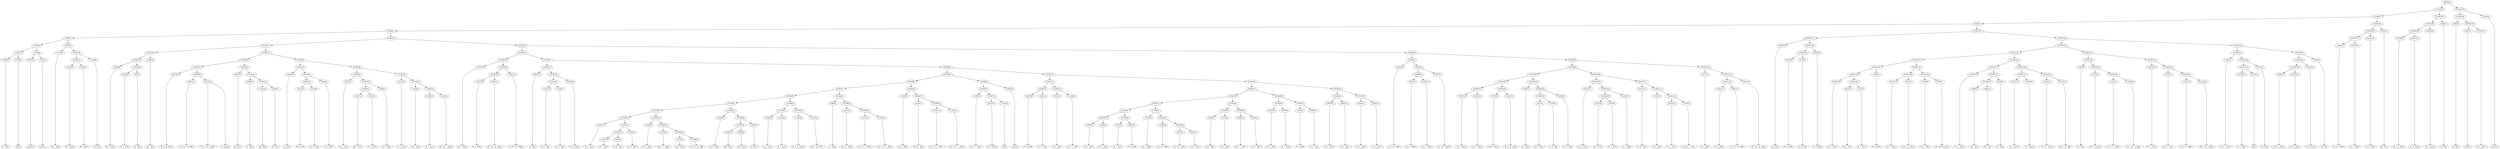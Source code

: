 digraph sample{
"L3894(0)"->"[E  F](0)"
"L3464(0)"->"[E](0)"
"L5538(7)"->"L3894(0)"
"L5538(7)"->"L3464(0)"
"L5007(0)"->"[rest](0)"
"L5007(1)"->"[rest](1)"
"L5538(8)"->"L5007(0)"
"L5538(8)"->"L5007(1)"
"L5538(6)"->"L5538(7)"
"L5538(6)"->"L5538(8)"
"L-2310(0)"->"[E  F  A](0)"
"L3338(0)"->"[D  F  A](0)"
"L3338(1)"->"[D  F  A](1)"
"L5538(11)"->"L3338(0)"
"L5538(11)"->"L3338(1)"
"L4294(0)"->"[D  E](0)"
"L5538(10)"->"L5538(11)"
"L5538(10)"->"L4294(0)"
"L5538(9)"->"L-2310(0)"
"L5538(9)"->"L5538(10)"
"L5538(5)"->"L5538(6)"
"L5538(5)"->"L5538(9)"
"L3429(0)"->"[D  E  A](0)"
"L2525(0)"->"[C  E  A](0)"
"L93(0)"->"[E  A](0)"
"L5538(16)"->"L2525(0)"
"L5538(16)"->"L93(0)"
"L5538(15)"->"L3429(0)"
"L5538(15)"->"L5538(16)"
"L4360(0)"->"[Dis  E](0)"
"L5538(14)"->"L5538(15)"
"L5538(14)"->"L4360(0)"
"L4270(0)"->"[D  E  Gis  B](0)"
"L4881(0)"->"[C  D  E  Gis  B](0)"
"L5434(0)"->"[D  E  Gis  A  B](0)"
"L5434(0)"->"[F  Gis](0)"
"L5538(20)"->"L4881(0)"
"L5538(20)"->"L5434(0)"
"L5538(19)"->"L4270(0)"
"L5538(19)"->"L5538(20)"
"L4294(1)"->"[D  E](1)"
"L2588(0)"->"[C  B](0)"
"L-2252(0)"->"[Ais  B](0)"
"L4294(2)"->"[D  E](2)"
"L5538(23)"->"L-2252(0)"
"L5538(23)"->"L4294(2)"
"L5538(22)"->"L2588(0)"
"L5538(22)"->"L5538(23)"
"L5538(21)"->"L4294(1)"
"L5538(21)"->"L5538(22)"
"L5538(18)"->"L5538(19)"
"L5538(18)"->"L5538(21)"
"L3964(0)"->"[C  A](0)"
"L5217(0)"->"[D  E  F](0)"
"L5136(0)"->"[C  D  E](0)"
"L5538(27)"->"L5217(0)"
"L5538(27)"->"L5136(0)"
"L2854(0)"->"[C  D  B](0)"
"L5538(26)"->"L5538(27)"
"L5538(26)"->"L2854(0)"
"L5538(25)"->"L3964(0)"
"L5538(25)"->"L5538(26)"
"L2525(1)"->"[C  E  A](1)"
"L5217(1)"->"[D  E  F](1)"
"L5136(1)"->"[C  D  E](1)"
"L5538(31)"->"L5217(1)"
"L5538(31)"->"L5136(1)"
"L2854(1)"->"[C  D  B](1)"
"L5538(30)"->"L5538(31)"
"L5538(30)"->"L2854(1)"
"L5538(29)"->"L2525(1)"
"L5538(29)"->"L5538(30)"
"L2525(2)"->"[C  E  A](2)"
"L3338(2)"->"[D  F  A](2)"
"L2525(3)"->"[C  E  A](3)"
"L4193(0)"->"[C  Dis  F  A](0)"
"L5538(34)"->"L2525(3)"
"L5538(34)"->"L4193(0)"
"L5538(33)"->"L3338(2)"
"L5538(33)"->"L5538(34)"
"L5538(32)"->"L2525(2)"
"L5538(32)"->"L5538(33)"
"L5538(28)"->"L5538(29)"
"L5538(28)"->"L5538(32)"
"L5538(24)"->"L5538(25)"
"L5538(24)"->"L5538(28)"
"L5538(17)"->"L5538(18)"
"L5538(17)"->"L5538(24)"
"L5538(13)"->"L5538(14)"
"L5538(13)"->"L5538(17)"
"L5133(0)"->"[E  A  B](0)"
"L5027(0)"->"[C  A  B](0)"
"L4881(1)"->"[C  D  E  Gis  B](1)"
"L5538(39)"->"L5027(0)"
"L5538(39)"->"L4881(1)"
"L4881(2)"->"[C  D  E  Gis  B](2)"
"L5538(38)"->"L5538(39)"
"L5538(38)"->"L4881(2)"
"L5538(37)"->"L5133(0)"
"L5538(37)"->"L5538(38)"
"L3964(1)"->"[C  A](1)"
"L5217(2)"->"[D  E  F](2)"
"L5136(2)"->"[C  D  E](2)"
"L5538(43)"->"L5217(2)"
"L5538(43)"->"L5136(2)"
"L2854(2)"->"[C  D  B](2)"
"L5538(42)"->"L5538(43)"
"L5538(42)"->"L2854(2)"
"L5538(41)"->"L3964(1)"
"L5538(41)"->"L5538(42)"
"L2525(4)"->"[C  E  A](4)"
"L5217(3)"->"[D  E  F](3)"
"L5136(3)"->"[C  D  E](3)"
"L5538(53)"->"L5217(3)"
"L5538(53)"->"L5136(3)"
"L2854(3)"->"[C  D  B](3)"
"L5538(52)"->"L5538(53)"
"L5538(52)"->"L2854(3)"
"L5538(51)"->"L2525(4)"
"L5538(51)"->"L5538(52)"
"L2525(5)"->"[C  E  A](5)"
"L3616(0)"->"[Cis  E  G  A](0)"
"L3338(3)"->"[D  F  A](3)"
"L1958(0)"->"[C  Dis  Fis  A](0)"
"L5538(56)"->"L3338(3)"
"L5538(56)"->"L1958(0)"
"L5538(55)"->"L3616(0)"
"L5538(55)"->"L5538(56)"
"L5538(54)"->"L2525(5)"
"L5538(54)"->"L5538(55)"
"L5538(50)"->"L5538(51)"
"L5538(50)"->"L5538(54)"
"L2525(6)"->"[C  E  A](6)"
"L4360(1)"->"[Dis  E](1)"
"L4694(0)"->"[Gis  A](0)"
"L5538(59)"->"L4360(1)"
"L5538(59)"->"L4694(0)"
"L2588(1)"->"[C  B](1)"
"L5538(58)"->"L5538(59)"
"L5538(58)"->"L2588(1)"
"L5538(57)"->"L2525(6)"
"L5538(57)"->"L5538(58)"
"L5538(49)"->"L5538(50)"
"L5538(49)"->"L5538(57)"
"L2525(7)"->"[C  E  A](7)"
"L2525(8)"->"[C  E  A](8)"
"L5538(61)"->"L2525(7)"
"L5538(61)"->"L2525(8)"
"L-2369(0)"->"[C  D  E  Gis](0)"
"L4270(1)"->"[D  E  Gis  B](1)"
"L5538(62)"->"L-2369(0)"
"L5538(62)"->"L4270(1)"
"L5538(60)"->"L5538(61)"
"L5538(60)"->"L5538(62)"
"L5538(48)"->"L5538(49)"
"L5538(48)"->"L5538(60)"
"L3964(2)"->"[C  A](2)"
"L2472(0)"->"[D  E  F  A](0)"
"L-2427(0)"->"[C  D  F  A  B](0)"
"L-2426(0)"->"[D  F  Gis  A  B](0)"
"L5538(65)"->"L-2427(0)"
"L5538(65)"->"L-2426(0)"
"L5538(64)"->"L2472(0)"
"L5538(64)"->"L5538(65)"
"L5538(63)"->"L3964(2)"
"L5538(63)"->"L5538(64)"
"L5538(47)"->"L5538(48)"
"L5538(47)"->"L5538(63)"
"L2525(9)"->"[C  E  A](9)"
"L2472(1)"->"[D  E  F  A](1)"
"L-2427(1)"->"[C  D  F  A  B](1)"
"L-2426(1)"->"[D  F  Gis  A  B](1)"
"L5538(68)"->"L-2427(1)"
"L5538(68)"->"L-2426(1)"
"L5538(67)"->"L2472(1)"
"L5538(67)"->"L5538(68)"
"L5538(66)"->"L2525(9)"
"L5538(66)"->"L5538(67)"
"L5538(46)"->"L5538(47)"
"L5538(46)"->"L5538(66)"
"L1690(0)"->"[C  E  A  B](0)"
"L2525(10)"->"[C  E  A](10)"
"L3319(0)"->"[A](0)"
"L5538(71)"->"L2525(10)"
"L5538(71)"->"L3319(0)"
"L5538(70)"->"L1690(0)"
"L5538(70)"->"L5538(71)"
"L5007(2)"->"[rest](2)"
"L5538(69)"->"L5538(70)"
"L5538(69)"->"L5007(2)"
"L5538(45)"->"L5538(46)"
"L5538(45)"->"L5538(69)"
"L2855(0)"->"[C  E  G](0)"
"L2855(1)"->"[C  E  G](1)"
"L5538(74)"->"L2855(0)"
"L5538(74)"->"L2855(1)"
"L2855(2)"->"[C  E  G](2)"
"L-2360(0)"->"[C  E  G  A](0)"
"L5538(75)"->"L2855(2)"
"L5538(75)"->"L-2360(0)"
"L5538(73)"->"L5538(74)"
"L5538(73)"->"L5538(75)"
"L2855(3)"->"[C  E  G](3)"
"L2855(4)"->"[C  E  G](4)"
"L5538(81)"->"L2855(3)"
"L5538(81)"->"L2855(4)"
"L2855(5)"->"[C  E  G](5)"
"L2855(6)"->"[C  E  G](6)"
"L5538(82)"->"L2855(5)"
"L5538(82)"->"L2855(6)"
"L5538(80)"->"L5538(81)"
"L5538(80)"->"L5538(82)"
"L2740(0)"->"[D  G  B](0)"
"L3885(0)"->"[D  F  G  B](0)"
"L4675(0)"->"[C  E  F  G](0)"
"L2855(7)"->"[C  E  G](7)"
"L5538(85)"->"L4675(0)"
"L5538(85)"->"L2855(7)"
"L5538(84)"->"L3885(0)"
"L5538(84)"->"L5538(85)"
"L5538(83)"->"L2740(0)"
"L5538(83)"->"L5538(84)"
"L5538(79)"->"L5538(80)"
"L5538(79)"->"L5538(83)"
"L2740(1)"->"[D  G  B](1)"
"L2740(2)"->"[D  G  B](2)"
"L5538(87)"->"L2740(1)"
"L5538(87)"->"L2740(2)"
"L3885(1)"->"[D  F  G  B](1)"
"L2740(3)"->"[D  G  B](3)"
"L5538(88)"->"L3885(1)"
"L5538(88)"->"L2740(3)"
"L5538(86)"->"L5538(87)"
"L5538(86)"->"L5538(88)"
"L5538(78)"->"L5538(79)"
"L5538(78)"->"L5538(86)"
"L2855(8)"->"[C  E  G](8)"
"L2855(9)"->"[C  E  G](9)"
"L5538(90)"->"L2855(8)"
"L5538(90)"->"L2855(9)"
"L4804(0)"->"[C  F  A](0)"
"L4804(1)"->"[C  F  A](1)"
"L5538(91)"->"L4804(0)"
"L5538(91)"->"L4804(1)"
"L5538(89)"->"L5538(90)"
"L5538(89)"->"L5538(91)"
"L5538(77)"->"L5538(78)"
"L5538(77)"->"L5538(89)"
"L2855(10)"->"[C  E  G](10)"
"L2855(11)"->"[C  E  G](11)"
"L5538(93)"->"L2855(10)"
"L5538(93)"->"L2855(11)"
"L2855(12)"->"[C  E  G](12)"
"L2855(13)"->"[C  E  G](13)"
"L5538(94)"->"L2855(12)"
"L5538(94)"->"L2855(13)"
"L5538(92)"->"L5538(93)"
"L5538(92)"->"L5538(94)"
"L5538(76)"->"L5538(77)"
"L5538(76)"->"L5538(92)"
"L5538(72)"->"L5538(73)"
"L5538(72)"->"L5538(76)"
"L5538(44)"->"L5538(45)"
"L5538(44)"->"L5538(72)"
"L5538(40)"->"L5538(41)"
"L5538(40)"->"L5538(44)"
"L5538(36)"->"L5538(37)"
"L5538(36)"->"L5538(40)"
"L5322(0)"->"[C  F  Gis  B](0)"
"L1801(0)"->"[C  F  Gis](0)"
"L1801(1)"->"[C  F  Gis](1)"
"L5538(96)"->"L1801(0)"
"L5538(96)"->"L1801(1)"
"L1927(0)"->"[C  D  F  Gis](0)"
"L2633(0)"->"L5538(96)"
"L2633(0)"->"L1927(0)"
"L5384(0)"->"L5322(0)"
"L5384(0)"->"L2633(0)"
"L2855(14)"->"[C  E  G](14)"
"L2855(15)"->"[C  E  G](15)"
"L5538(101)"->"L2855(14)"
"L5538(101)"->"L2855(15)"
"L2734(0)"->"[E  Gis  B](0)"
"L3412(0)"->"[C  E  Gis  B](0)"
"L5538(102)"->"L2734(0)"
"L5538(102)"->"L3412(0)"
"L5538(100)"->"L5538(101)"
"L5538(100)"->"L5538(102)"
"L3964(3)"->"[C  A](3)"
"L5217(4)"->"[D  E  F](4)"
"L5136(4)"->"[C  D  E](4)"
"L5538(105)"->"L5217(4)"
"L5538(105)"->"L5136(4)"
"L2854(4)"->"[C  D  B](4)"
"L5538(104)"->"L5538(105)"
"L5538(104)"->"L2854(4)"
"L5538(103)"->"L3964(3)"
"L5538(103)"->"L5538(104)"
"L5538(99)"->"L5538(100)"
"L5538(99)"->"L5538(103)"
"L2525(11)"->"[C  E  A](11)"
"L5217(5)"->"[D  E  F](5)"
"L5136(5)"->"[C  D  E](5)"
"L5538(109)"->"L5217(5)"
"L5538(109)"->"L5136(5)"
"L2854(5)"->"[C  D  B](5)"
"L5538(108)"->"L5538(109)"
"L5538(108)"->"L2854(5)"
"L5538(107)"->"L2525(11)"
"L5538(107)"->"L5538(108)"
"L2525(12)"->"[C  E  A](12)"
"L3338(4)"->"[D  F  A](4)"
"L2525(13)"->"[C  E  A](13)"
"L4193(1)"->"[C  Dis  F  A](1)"
"L5538(112)"->"L2525(13)"
"L5538(112)"->"L4193(1)"
"L5538(111)"->"L3338(4)"
"L5538(111)"->"L5538(112)"
"L5538(110)"->"L2525(12)"
"L5538(110)"->"L5538(111)"
"L5538(106)"->"L5538(107)"
"L5538(106)"->"L5538(110)"
"L5538(98)"->"L5538(99)"
"L5538(98)"->"L5538(106)"
"L5133(1)"->"[E  A  B](1)"
"L5027(1)"->"[C  A  B](1)"
"L4881(3)"->"[C  D  E  Gis  B](3)"
"L5538(115)"->"L5027(1)"
"L5538(115)"->"L4881(3)"
"L4881(4)"->"[C  D  E  Gis  B](4)"
"L5538(114)"->"L5538(115)"
"L5538(114)"->"L4881(4)"
"L5538(113)"->"L5133(1)"
"L5538(113)"->"L5538(114)"
"L5538(97)"->"L5538(98)"
"L5538(97)"->"L5538(113)"
"L5538(95)"->"L5384(0)"
"L5538(95)"->"L5538(97)"
"L5538(35)"->"L5538(36)"
"L5538(35)"->"L5538(95)"
"L5538(12)"->"L5538(13)"
"L5538(12)"->"L5538(35)"
"L5538(4)"->"L5538(5)"
"L5538(4)"->"L5538(12)"
"L3964(4)"->"[C  A](4)"
"L5217(6)"->"[D  E  F](6)"
"L5136(6)"->"[C  D  E](6)"
"L5538(119)"->"L5217(6)"
"L5538(119)"->"L5136(6)"
"L2854(6)"->"[C  D  B](6)"
"L5538(118)"->"L5538(119)"
"L5538(118)"->"L2854(6)"
"L5538(117)"->"L3964(4)"
"L5538(117)"->"L5538(118)"
"L2525(14)"->"[C  E  A](14)"
"L5217(7)"->"[D  E  F](7)"
"L5136(7)"->"[C  D  E](7)"
"L5538(126)"->"L5217(7)"
"L5538(126)"->"L5136(7)"
"L5538(125)"->"L2525(14)"
"L5538(125)"->"L5538(126)"
"L2854(7)"->"[C  D  B](7)"
"L5538(124)"->"L5538(125)"
"L5538(124)"->"L2854(7)"
"L2525(15)"->"[C  E  A](15)"
"L3616(1)"->"[Cis  E  G  A](1)"
"L5538(128)"->"L2525(15)"
"L5538(128)"->"L3616(1)"
"L3338(5)"->"[D  F  A](5)"
"L1958(1)"->"[C  Dis  Fis  A](1)"
"L5538(129)"->"L3338(5)"
"L5538(129)"->"L1958(1)"
"L5538(127)"->"L5538(128)"
"L5538(127)"->"L5538(129)"
"L5538(123)"->"L5538(124)"
"L5538(123)"->"L5538(127)"
"L2525(16)"->"[C  E  A](16)"
"L4360(2)"->"[Dis  E](2)"
"L4694(1)"->"[Gis  A](1)"
"L5538(133)"->"L4360(2)"
"L5538(133)"->"L4694(1)"
"L2588(2)"->"[C  B](2)"
"L5538(132)"->"L5538(133)"
"L5538(132)"->"L2588(2)"
"L5538(131)"->"L2525(16)"
"L5538(131)"->"L5538(132)"
"L2525(17)"->"[C  E  A](17)"
"L2525(18)"->"[C  E  A](18)"
"L5538(135)"->"L2525(17)"
"L5538(135)"->"L2525(18)"
"L-2369(1)"->"[C  D  E  Gis](1)"
"L4270(2)"->"[D  E  Gis  B](2)"
"L5538(136)"->"L-2369(1)"
"L5538(136)"->"L4270(2)"
"L5538(134)"->"L5538(135)"
"L5538(134)"->"L5538(136)"
"L5538(130)"->"L5538(131)"
"L5538(130)"->"L5538(134)"
"L5538(122)"->"L5538(123)"
"L5538(122)"->"L5538(130)"
"L3964(5)"->"[C  A](5)"
"L2472(2)"->"[D  E  F  A](2)"
"L-2427(2)"->"[C  D  F  A  B](2)"
"L-2426(2)"->"[D  F  Gis  A  B](2)"
"L5538(140)"->"L-2427(2)"
"L5538(140)"->"L-2426(2)"
"L5538(139)"->"L2472(2)"
"L5538(139)"->"L5538(140)"
"L5538(138)"->"L3964(5)"
"L5538(138)"->"L5538(139)"
"L2525(19)"->"[C  E  A](19)"
"L2472(3)"->"[D  E  F  A](3)"
"L-2427(3)"->"[C  D  F  A  B](3)"
"L-2426(3)"->"[D  F  Gis  A  B](3)"
"L5538(143)"->"L-2427(3)"
"L5538(143)"->"L-2426(3)"
"L5538(142)"->"L2472(3)"
"L5538(142)"->"L5538(143)"
"L5538(141)"->"L2525(19)"
"L5538(141)"->"L5538(142)"
"L5538(137)"->"L5538(138)"
"L5538(137)"->"L5538(141)"
"L5538(121)"->"L5538(122)"
"L5538(121)"->"L5538(137)"
"L1690(1)"->"[C  E  A  B](1)"
"L2525(20)"->"[C  E  A](20)"
"L3319(1)"->"[A](1)"
"L5538(147)"->"L2525(20)"
"L5538(147)"->"L3319(1)"
"L4473(0)"->"[D  F](0)"
"L5538(146)"->"L5538(147)"
"L5538(146)"->"L4473(0)"
"L5538(145)"->"L1690(1)"
"L5538(145)"->"L5538(146)"
"L1690(2)"->"[C  E  A  B](2)"
"L2525(21)"->"[C  E  A](21)"
"L5538(150)"->"L1690(2)"
"L5538(150)"->"L2525(21)"
"L2525(22)"->"[C  E  A](22)"
"L5538(149)"->"L5538(150)"
"L5538(149)"->"L2525(22)"
"L4620(0)"->"[D  B](0)"
"L5538(148)"->"L5538(149)"
"L5538(148)"->"L4620(0)"
"L5538(144)"->"L5538(145)"
"L5538(144)"->"L5538(148)"
"L5538(120)"->"L5538(121)"
"L5538(120)"->"L5538(144)"
"L5538(116)"->"L5538(117)"
"L5538(116)"->"L5538(120)"
"L5538(3)"->"L5538(4)"
"L5538(3)"->"L5538(116)"
"L1690(3)"->"[C  E  A  B](3)"
"L2525(23)"->"[C  E  A](23)"
"L5538(153)"->"L1690(3)"
"L5538(153)"->"L2525(23)"
"L2525(24)"->"[C  E  A](24)"
"L5538(152)"->"L5538(153)"
"L5538(152)"->"L2525(24)"
"L4473(1)"->"[D  F](1)"
"L5538(151)"->"L5538(152)"
"L5538(151)"->"L4473(1)"
"L5538(2)"->"L5538(3)"
"L5538(2)"->"L5538(151)"
"L1690(4)"->"[C  E  A  B](4)"
"L2525(25)"->"[C  E  A](25)"
"L5538(156)"->"L1690(4)"
"L5538(156)"->"L2525(25)"
"L2525(26)"->"[C  E  A](26)"
"L5538(155)"->"L5538(156)"
"L5538(155)"->"L2525(26)"
"L4620(1)"->"[D  B](1)"
"L5538(154)"->"L5538(155)"
"L5538(154)"->"L4620(1)"
"L5538(1)"->"L5538(2)"
"L5538(1)"->"L5538(154)"
"L3964(6)"->"[C  A](6)"
"L5007(3)"->"[rest](3)"
"L2525(27)"->"[C  E  A](27)"
"L5538(159)"->"L5007(3)"
"L5538(159)"->"L2525(27)"
"L5538(158)"->"L3964(6)"
"L5538(158)"->"L5538(159)"
"L5007(4)"->"[rest](4)"
"L5538(157)"->"L5538(158)"
"L5538(157)"->"L5007(4)"
"L5538(0)"->"L5538(1)"
"L5538(0)"->"L5538(157)"
{rank = min; "L5538(0)"}
{rank = same; "L5538(1)"; "L5538(157)";}
{rank = same; "L5538(2)"; "L5538(154)"; "L5538(158)"; "L5007(4)";}
{rank = same; "L5538(3)"; "L5538(151)"; "L5538(155)"; "L4620(1)"; "L3964(6)"; "L5538(159)";}
{rank = same; "L5538(4)"; "L5538(116)"; "L5538(152)"; "L4473(1)"; "L5538(156)"; "L2525(26)"; "L5007(3)"; "L2525(27)";}
{rank = same; "L5538(5)"; "L5538(12)"; "L5538(117)"; "L5538(120)"; "L5538(153)"; "L2525(24)"; "L1690(4)"; "L2525(25)";}
{rank = same; "L5538(6)"; "L5538(9)"; "L5538(13)"; "L5538(35)"; "L3964(4)"; "L5538(118)"; "L5538(121)"; "L5538(144)"; "L1690(3)"; "L2525(23)";}
{rank = same; "L5538(7)"; "L5538(8)"; "L-2310(0)"; "L5538(10)"; "L5538(14)"; "L5538(17)"; "L5538(36)"; "L5538(95)"; "L5538(119)"; "L2854(6)"; "L5538(122)"; "L5538(137)"; "L5538(145)"; "L5538(148)";}
{rank = same; "L3894(0)"; "L3464(0)"; "L5007(0)"; "L5007(1)"; "L5538(11)"; "L4294(0)"; "L5538(15)"; "L4360(0)"; "L5538(18)"; "L5538(24)"; "L5538(37)"; "L5538(40)"; "L5384(0)"; "L5538(97)"; "L5217(6)"; "L5136(6)"; "L5538(123)"; "L5538(130)"; "L5538(138)"; "L5538(141)"; "L1690(1)"; "L5538(146)"; "L5538(149)"; "L4620(0)";}
{rank = same; "L3338(0)"; "L3338(1)"; "L3429(0)"; "L5538(16)"; "L5538(19)"; "L5538(21)"; "L5538(25)"; "L5538(28)"; "L5133(0)"; "L5538(38)"; "L5538(41)"; "L5538(44)"; "L5322(0)"; "L2633(0)"; "L5538(98)"; "L5538(113)"; "L5538(124)"; "L5538(127)"; "L5538(131)"; "L5538(134)"; "L3964(5)"; "L5538(139)"; "L2525(19)"; "L5538(142)"; "L5538(147)"; "L4473(0)"; "L5538(150)"; "L2525(22)";}
{rank = same; "L2525(0)"; "L93(0)"; "L4270(0)"; "L5538(20)"; "L4294(1)"; "L5538(22)"; "L3964(0)"; "L5538(26)"; "L5538(29)"; "L5538(32)"; "L5538(39)"; "L4881(2)"; "L3964(1)"; "L5538(42)"; "L5538(45)"; "L5538(72)"; "L5538(96)"; "L1927(0)"; "L5538(99)"; "L5538(106)"; "L5133(1)"; "L5538(114)"; "L5538(125)"; "L2854(7)"; "L5538(128)"; "L5538(129)"; "L2525(16)"; "L5538(132)"; "L5538(135)"; "L5538(136)"; "L2472(2)"; "L5538(140)"; "L2472(3)"; "L5538(143)"; "L2525(20)"; "L3319(1)"; "L1690(2)"; "L2525(21)";}
{rank = same; "L4881(0)"; "L5434(0)"; "L2588(0)"; "L5538(23)"; "L5538(27)"; "L2854(0)"; "L2525(1)"; "L5538(30)"; "L2525(2)"; "L5538(33)"; "L5027(0)"; "L4881(1)"; "L5538(43)"; "L2854(2)"; "L5538(46)"; "L5538(69)"; "L5538(73)"; "L5538(76)"; "L1801(0)"; "L1801(1)"; "L5538(100)"; "L5538(103)"; "L5538(107)"; "L5538(110)"; "L5538(115)"; "L4881(4)"; "L2525(14)"; "L5538(126)"; "L2525(15)"; "L3616(1)"; "L3338(5)"; "L1958(1)"; "L5538(133)"; "L2588(2)"; "L2525(17)"; "L2525(18)"; "L-2369(1)"; "L4270(2)"; "L-2427(2)"; "L-2426(2)"; "L-2427(3)"; "L-2426(3)";}
{rank = same; "L-2252(0)"; "L4294(2)"; "L5217(0)"; "L5136(0)"; "L5538(31)"; "L2854(1)"; "L3338(2)"; "L5538(34)"; "L5217(2)"; "L5136(2)"; "L5538(47)"; "L5538(66)"; "L5538(70)"; "L5007(2)"; "L5538(74)"; "L5538(75)"; "L5538(77)"; "L5538(92)"; "L5538(101)"; "L5538(102)"; "L3964(3)"; "L5538(104)"; "L2525(11)"; "L5538(108)"; "L2525(12)"; "L5538(111)"; "L5027(1)"; "L4881(3)"; "L5217(7)"; "L5136(7)"; "L4360(2)"; "L4694(1)";}
{rank = same; "L5217(1)"; "L5136(1)"; "L2525(3)"; "L4193(0)"; "L5538(48)"; "L5538(63)"; "L2525(9)"; "L5538(67)"; "L1690(0)"; "L5538(71)"; "L2855(0)"; "L2855(1)"; "L2855(2)"; "L-2360(0)"; "L5538(78)"; "L5538(89)"; "L5538(93)"; "L5538(94)"; "L2855(14)"; "L2855(15)"; "L2734(0)"; "L3412(0)"; "L5538(105)"; "L2854(4)"; "L5538(109)"; "L2854(5)"; "L3338(4)"; "L5538(112)";}
{rank = same; "L5538(49)"; "L5538(60)"; "L3964(2)"; "L5538(64)"; "L2472(1)"; "L5538(68)"; "L2525(10)"; "L3319(0)"; "L5538(79)"; "L5538(86)"; "L5538(90)"; "L5538(91)"; "L2855(10)"; "L2855(11)"; "L2855(12)"; "L2855(13)"; "L5217(4)"; "L5136(4)"; "L5217(5)"; "L5136(5)"; "L2525(13)"; "L4193(1)";}
{rank = same; "L5538(50)"; "L5538(57)"; "L5538(61)"; "L5538(62)"; "L2472(0)"; "L5538(65)"; "L-2427(1)"; "L-2426(1)"; "L5538(80)"; "L5538(83)"; "L5538(87)"; "L5538(88)"; "L2855(8)"; "L2855(9)"; "L4804(0)"; "L4804(1)";}
{rank = same; "L5538(51)"; "L5538(54)"; "L2525(6)"; "L5538(58)"; "L2525(7)"; "L2525(8)"; "L-2369(0)"; "L4270(1)"; "L-2427(0)"; "L-2426(0)"; "L5538(81)"; "L5538(82)"; "L2740(0)"; "L5538(84)"; "L2740(1)"; "L2740(2)"; "L3885(1)"; "L2740(3)";}
{rank = same; "L2525(4)"; "L5538(52)"; "L2525(5)"; "L5538(55)"; "L5538(59)"; "L2588(1)"; "L2855(3)"; "L2855(4)"; "L2855(5)"; "L2855(6)"; "L3885(0)"; "L5538(85)";}
{rank = same; "L5538(53)"; "L2854(3)"; "L3616(0)"; "L5538(56)"; "L4360(1)"; "L4694(0)"; "L4675(0)"; "L2855(7)";}
{rank = same; "L5217(3)"; "L5136(3)"; "L3338(3)"; "L1958(0)";}
{rank = max; "[A](0)"; "[A](1)"; "[Ais  B](0)"; "[C  A  B](0)"; "[C  A  B](1)"; "[C  A](0)"; "[C  A](1)"; "[C  A](2)"; "[C  A](3)"; "[C  A](4)"; "[C  A](5)"; "[C  A](6)"; "[C  B](0)"; "[C  B](1)"; "[C  B](2)"; "[C  D  B](0)"; "[C  D  B](1)"; "[C  D  B](2)"; "[C  D  B](3)"; "[C  D  B](4)"; "[C  D  B](5)"; "[C  D  B](6)"; "[C  D  B](7)"; "[C  D  E  Gis  B](0)"; "[C  D  E  Gis  B](1)"; "[C  D  E  Gis  B](2)"; "[C  D  E  Gis  B](3)"; "[C  D  E  Gis  B](4)"; "[C  D  E  Gis](0)"; "[C  D  E  Gis](1)"; "[C  D  E](0)"; "[C  D  E](1)"; "[C  D  E](2)"; "[C  D  E](3)"; "[C  D  E](4)"; "[C  D  E](5)"; "[C  D  E](6)"; "[C  D  E](7)"; "[C  D  F  A  B](0)"; "[C  D  F  A  B](1)"; "[C  D  F  A  B](2)"; "[C  D  F  A  B](3)"; "[C  D  F  Gis](0)"; "[C  Dis  F  A](0)"; "[C  Dis  F  A](1)"; "[C  Dis  Fis  A](0)"; "[C  Dis  Fis  A](1)"; "[C  E  A  B](0)"; "[C  E  A  B](1)"; "[C  E  A  B](2)"; "[C  E  A  B](3)"; "[C  E  A  B](4)"; "[C  E  A](0)"; "[C  E  A](1)"; "[C  E  A](10)"; "[C  E  A](11)"; "[C  E  A](12)"; "[C  E  A](13)"; "[C  E  A](14)"; "[C  E  A](15)"; "[C  E  A](16)"; "[C  E  A](17)"; "[C  E  A](18)"; "[C  E  A](19)"; "[C  E  A](2)"; "[C  E  A](20)"; "[C  E  A](21)"; "[C  E  A](22)"; "[C  E  A](23)"; "[C  E  A](24)"; "[C  E  A](25)"; "[C  E  A](26)"; "[C  E  A](27)"; "[C  E  A](3)"; "[C  E  A](4)"; "[C  E  A](5)"; "[C  E  A](6)"; "[C  E  A](7)"; "[C  E  A](8)"; "[C  E  A](9)"; "[C  E  F  G](0)"; "[C  E  G  A](0)"; "[C  E  G](0)"; "[C  E  G](1)"; "[C  E  G](10)"; "[C  E  G](11)"; "[C  E  G](12)"; "[C  E  G](13)"; "[C  E  G](14)"; "[C  E  G](15)"; "[C  E  G](2)"; "[C  E  G](3)"; "[C  E  G](4)"; "[C  E  G](5)"; "[C  E  G](6)"; "[C  E  G](7)"; "[C  E  G](8)"; "[C  E  G](9)"; "[C  E  Gis  B](0)"; "[C  F  A](0)"; "[C  F  A](1)"; "[C  F  Gis  B](0)"; "[C  F  Gis](0)"; "[C  F  Gis](1)"; "[Cis  E  G  A](0)"; "[Cis  E  G  A](1)"; "[D  B](0)"; "[D  B](1)"; "[D  E  A](0)"; "[D  E  F  A](0)"; "[D  E  F  A](1)"; "[D  E  F  A](2)"; "[D  E  F  A](3)"; "[D  E  F](0)"; "[D  E  F](1)"; "[D  E  F](2)"; "[D  E  F](3)"; "[D  E  F](4)"; "[D  E  F](5)"; "[D  E  F](6)"; "[D  E  F](7)"; "[D  E  Gis  A  B](0)"; "[D  E  Gis  B](0)"; "[D  E  Gis  B](1)"; "[D  E  Gis  B](2)"; "[D  E](0)"; "[D  E](1)"; "[D  E](2)"; "[D  F  A](0)"; "[D  F  A](1)"; "[D  F  A](2)"; "[D  F  A](3)"; "[D  F  A](4)"; "[D  F  A](5)"; "[D  F  G  B](0)"; "[D  F  G  B](1)"; "[D  F  Gis  A  B](0)"; "[D  F  Gis  A  B](1)"; "[D  F  Gis  A  B](2)"; "[D  F  Gis  A  B](3)"; "[D  F](0)"; "[D  F](1)"; "[D  G  B](0)"; "[D  G  B](1)"; "[D  G  B](2)"; "[D  G  B](3)"; "[Dis  E](0)"; "[Dis  E](1)"; "[Dis  E](2)"; "[E  A  B](0)"; "[E  A  B](1)"; "[E  A](0)"; "[E  F  A](0)"; "[E  F](0)"; "[E  Gis  B](0)"; "[E](0)"; "[F  Gis](0)"; "[Gis  A](0)"; "[Gis  A](1)"; "[rest](0)"; "[rest](1)"; "[rest](2)"; "[rest](3)"; "[rest](4)";}
}